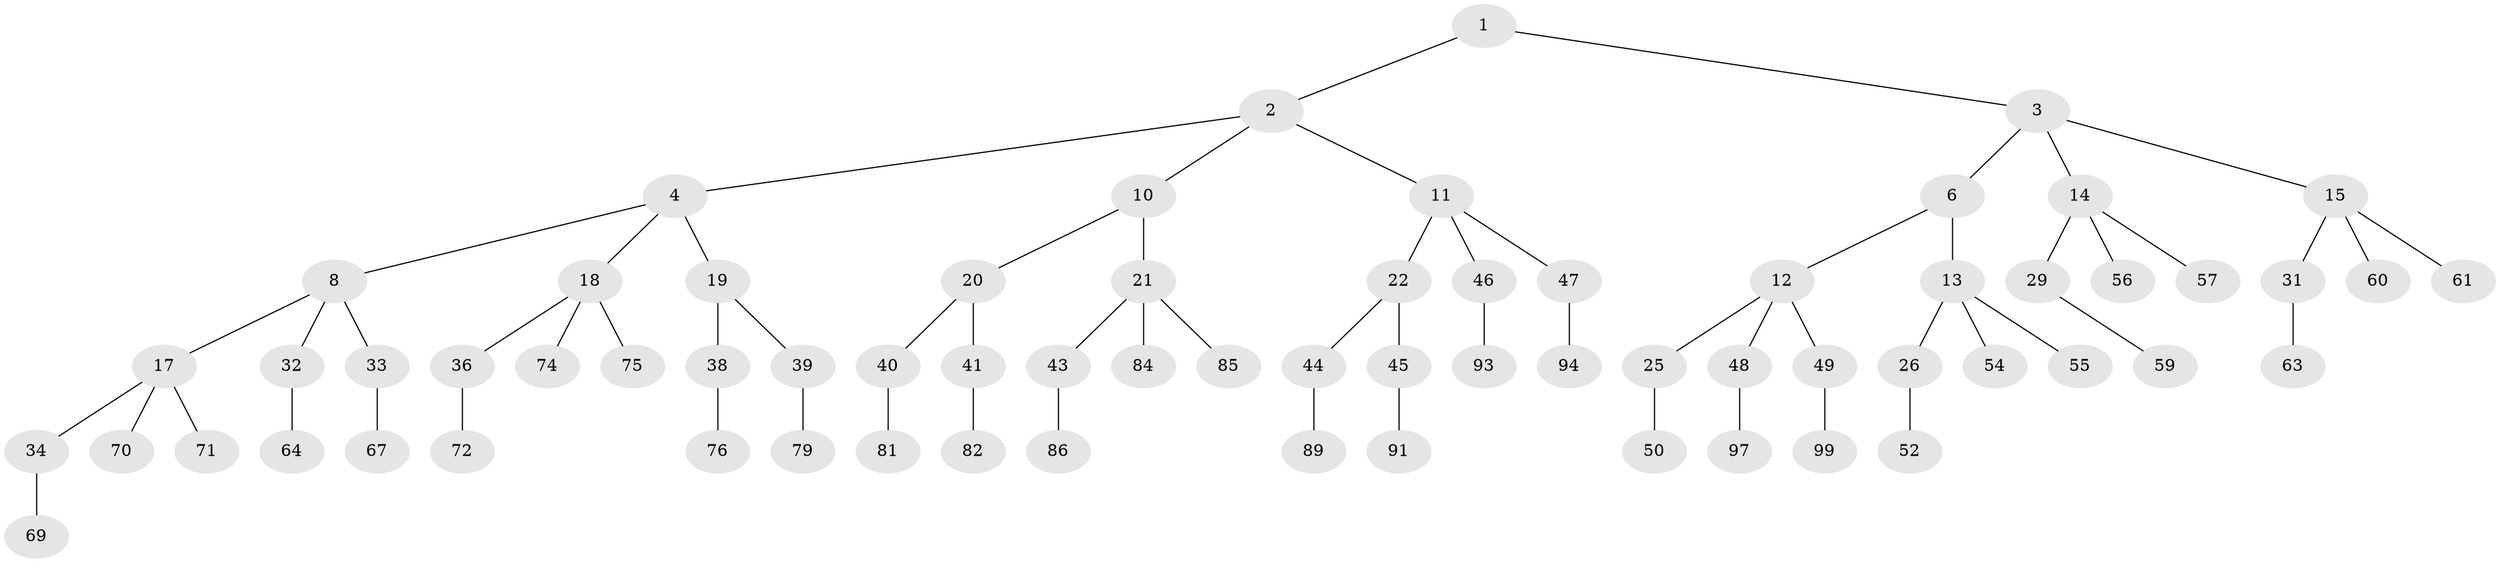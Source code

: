 // original degree distribution, {2: 0.02, 3: 0.48, 1: 0.5}
// Generated by graph-tools (version 1.1) at 2025/38/02/21/25 10:38:56]
// undirected, 68 vertices, 67 edges
graph export_dot {
graph [start="1"]
  node [color=gray90,style=filled];
  1;
  2 [latent=1,super="+5"];
  3 [latent=1,super="+7"];
  4 [latent=0.5,super="+9"];
  6 [latent=0.5];
  8 [latent=0.333333,super="+16"];
  10 [latent=0.333333];
  11 [latent=0.333333,super="+23"];
  12 [latent=0.333333,super="+24"];
  13 [latent=0.333333,super="+27"];
  14 [latent=0.333333,super="+28"];
  15 [latent=0.333333,super="+30"];
  17 [latent=0.25,super="+35"];
  18 [latent=0.25,super="+37"];
  19 [latent=0.25];
  20 [latent=0.25];
  21 [latent=0.25,super="+42"];
  22 [latent=0.25];
  25 [latent=0.25,super="+51"];
  26 [latent=0.25,super="+53"];
  29 [latent=0.25,super="+58"];
  31 [latent=0.25,super="+62"];
  32 [latent=0.2,super="+65"];
  33 [latent=0.2,super="+66"];
  34 [latent=0.2,super="+68"];
  36 [latent=0.2,super="+73"];
  38 [latent=0.2,super="+77"];
  39 [latent=0.2,super="+78"];
  40 [latent=0.2,super="+80"];
  41 [latent=0.2,super="+83"];
  43 [latent=0.2,super="+87"];
  44 [latent=0.2,super="+88"];
  45 [latent=0.2,super="+90"];
  46 [latent=0.2,super="+92"];
  47 [latent=0.2,super="+95"];
  48 [latent=0.2,super="+96"];
  49 [latent=0.2,super="+98"];
  50 [latent=0.2,super="+100"];
  52 [latent=0.2];
  54 [latent=0.2];
  55 [latent=0.2];
  56 [latent=0.2];
  57 [latent=0.2];
  59 [latent=0.2];
  60 [latent=0.2];
  61 [latent=0.2];
  63 [latent=0.2];
  64 [latent=0.166667];
  67 [latent=0.166667];
  69 [latent=0.166667];
  70 [latent=0.166667];
  71 [latent=0.166667];
  72 [latent=0.166667];
  74 [latent=0.166667];
  75 [latent=0.166667];
  76 [latent=0.166667];
  79 [latent=0.166667];
  81 [latent=0.166667];
  82 [latent=0.166667];
  84 [latent=0.166667];
  85 [latent=0.166667];
  86 [latent=0.166667];
  89 [latent=0.166667];
  91 [latent=0.166667];
  93 [latent=0.166667];
  94 [latent=0.166667];
  97 [latent=0.166667];
  99 [latent=0.166667];
  1 -- 2;
  1 -- 3;
  2 -- 4;
  2 -- 11;
  2 -- 10;
  3 -- 6;
  3 -- 14;
  3 -- 15;
  4 -- 8;
  4 -- 18;
  4 -- 19;
  6 -- 12;
  6 -- 13;
  8 -- 17;
  8 -- 33;
  8 -- 32;
  10 -- 20;
  10 -- 21;
  11 -- 22;
  11 -- 46;
  11 -- 47;
  12 -- 25;
  12 -- 48;
  12 -- 49;
  13 -- 26;
  13 -- 54;
  13 -- 55;
  14 -- 29;
  14 -- 56;
  14 -- 57;
  15 -- 31;
  15 -- 60;
  15 -- 61;
  17 -- 34;
  17 -- 70;
  17 -- 71;
  18 -- 36;
  18 -- 75;
  18 -- 74;
  19 -- 38;
  19 -- 39;
  20 -- 40;
  20 -- 41;
  21 -- 43;
  21 -- 85;
  21 -- 84;
  22 -- 44;
  22 -- 45;
  25 -- 50;
  26 -- 52;
  29 -- 59;
  31 -- 63;
  32 -- 64;
  33 -- 67;
  34 -- 69;
  36 -- 72;
  38 -- 76;
  39 -- 79;
  40 -- 81;
  41 -- 82;
  43 -- 86;
  44 -- 89;
  45 -- 91;
  46 -- 93;
  47 -- 94;
  48 -- 97;
  49 -- 99;
}
